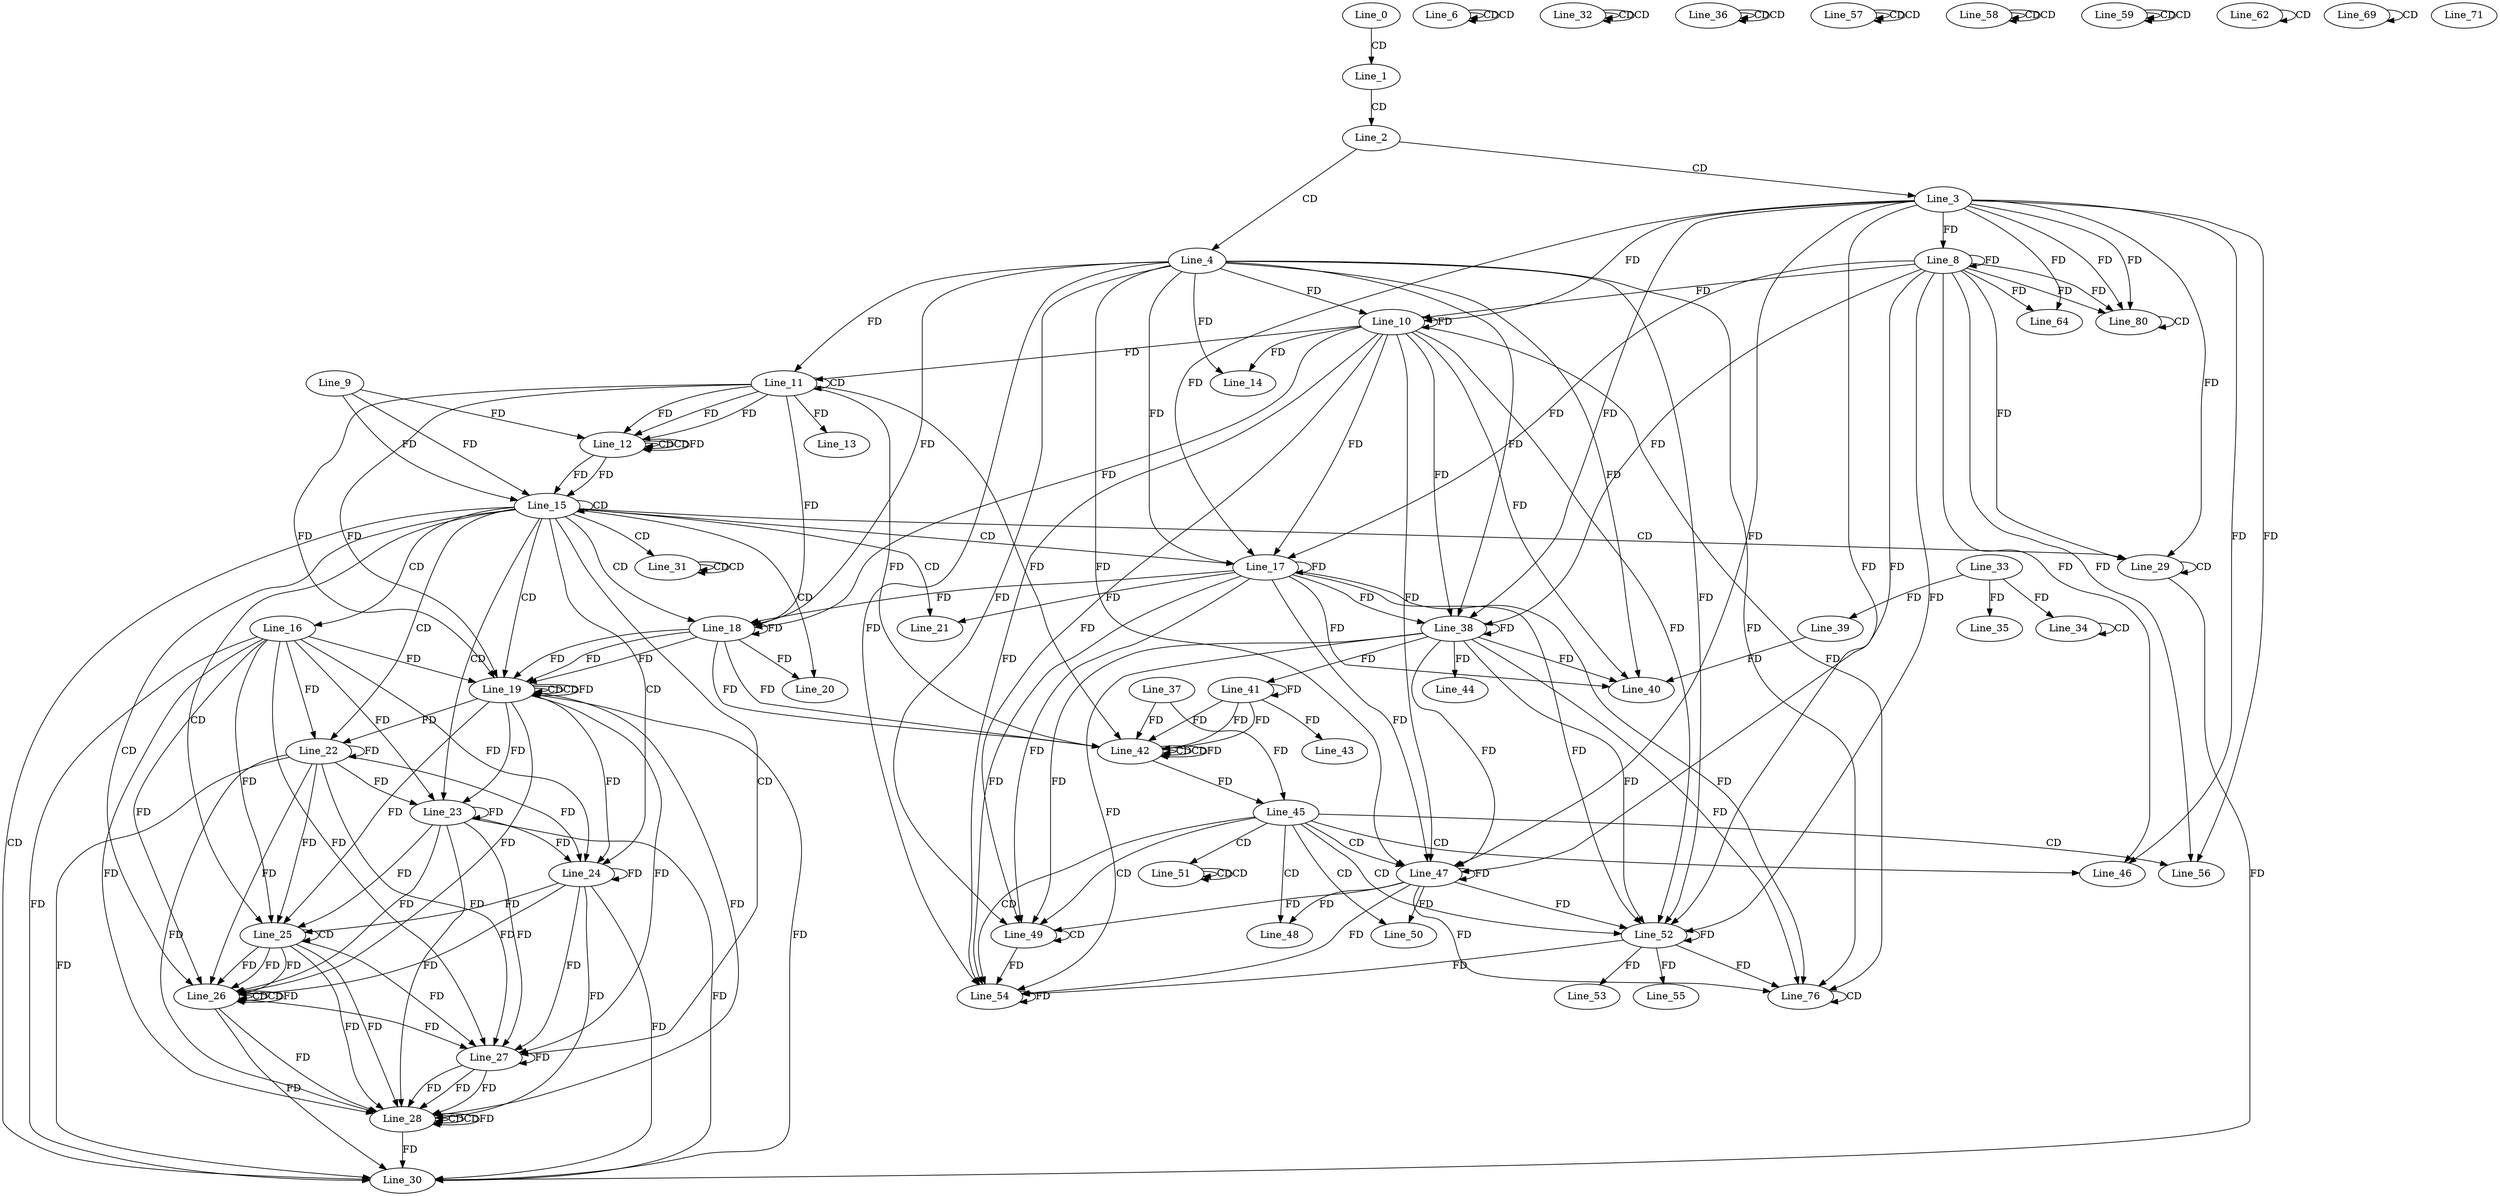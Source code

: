 digraph G {
  Line_0;
  Line_1;
  Line_2;
  Line_3;
  Line_4;
  Line_6;
  Line_6;
  Line_6;
  Line_8;
  Line_8;
  Line_10;
  Line_10;
  Line_11;
  Line_11;
  Line_12;
  Line_12;
  Line_12;
  Line_9;
  Line_12;
  Line_13;
  Line_14;
  Line_15;
  Line_15;
  Line_16;
  Line_17;
  Line_17;
  Line_18;
  Line_18;
  Line_19;
  Line_19;
  Line_19;
  Line_19;
  Line_20;
  Line_21;
  Line_22;
  Line_22;
  Line_23;
  Line_23;
  Line_24;
  Line_24;
  Line_25;
  Line_25;
  Line_26;
  Line_26;
  Line_26;
  Line_26;
  Line_27;
  Line_27;
  Line_28;
  Line_28;
  Line_28;
  Line_28;
  Line_29;
  Line_29;
  Line_30;
  Line_31;
  Line_31;
  Line_31;
  Line_32;
  Line_32;
  Line_32;
  Line_33;
  Line_34;
  Line_34;
  Line_34;
  Line_34;
  Line_35;
  Line_36;
  Line_36;
  Line_36;
  Line_38;
  Line_38;
  Line_39;
  Line_40;
  Line_39;
  Line_41;
  Line_41;
  Line_42;
  Line_42;
  Line_42;
  Line_37;
  Line_42;
  Line_43;
  Line_44;
  Line_45;
  Line_46;
  Line_47;
  Line_47;
  Line_48;
  Line_49;
  Line_49;
  Line_50;
  Line_51;
  Line_51;
  Line_51;
  Line_52;
  Line_52;
  Line_53;
  Line_54;
  Line_54;
  Line_55;
  Line_56;
  Line_57;
  Line_57;
  Line_57;
  Line_58;
  Line_58;
  Line_58;
  Line_59;
  Line_59;
  Line_59;
  Line_62;
  Line_62;
  Line_64;
  Line_69;
  Line_69;
  Line_71;
  Line_76;
  Line_76;
  Line_80;
  Line_80;
  Line_0 -> Line_1 [ label="CD" ];
  Line_1 -> Line_2 [ label="CD" ];
  Line_2 -> Line_3 [ label="CD" ];
  Line_2 -> Line_4 [ label="CD" ];
  Line_6 -> Line_6 [ label="CD" ];
  Line_6 -> Line_6 [ label="CD" ];
  Line_3 -> Line_8 [ label="FD" ];
  Line_8 -> Line_8 [ label="FD" ];
  Line_4 -> Line_10 [ label="FD" ];
  Line_10 -> Line_10 [ label="FD" ];
  Line_3 -> Line_10 [ label="FD" ];
  Line_8 -> Line_10 [ label="FD" ];
  Line_11 -> Line_11 [ label="CD" ];
  Line_4 -> Line_11 [ label="FD" ];
  Line_10 -> Line_11 [ label="FD" ];
  Line_11 -> Line_12 [ label="FD" ];
  Line_12 -> Line_12 [ label="CD" ];
  Line_11 -> Line_12 [ label="FD" ];
  Line_12 -> Line_12 [ label="CD" ];
  Line_9 -> Line_12 [ label="FD" ];
  Line_12 -> Line_12 [ label="FD" ];
  Line_11 -> Line_12 [ label="FD" ];
  Line_11 -> Line_13 [ label="FD" ];
  Line_4 -> Line_14 [ label="FD" ];
  Line_10 -> Line_14 [ label="FD" ];
  Line_9 -> Line_15 [ label="FD" ];
  Line_12 -> Line_15 [ label="FD" ];
  Line_15 -> Line_15 [ label="CD" ];
  Line_9 -> Line_15 [ label="FD" ];
  Line_12 -> Line_15 [ label="FD" ];
  Line_15 -> Line_16 [ label="CD" ];
  Line_15 -> Line_17 [ label="CD" ];
  Line_4 -> Line_17 [ label="FD" ];
  Line_10 -> Line_17 [ label="FD" ];
  Line_17 -> Line_17 [ label="FD" ];
  Line_3 -> Line_17 [ label="FD" ];
  Line_8 -> Line_17 [ label="FD" ];
  Line_15 -> Line_18 [ label="CD" ];
  Line_11 -> Line_18 [ label="FD" ];
  Line_18 -> Line_18 [ label="FD" ];
  Line_4 -> Line_18 [ label="FD" ];
  Line_10 -> Line_18 [ label="FD" ];
  Line_17 -> Line_18 [ label="FD" ];
  Line_15 -> Line_19 [ label="CD" ];
  Line_18 -> Line_19 [ label="FD" ];
  Line_19 -> Line_19 [ label="CD" ];
  Line_11 -> Line_19 [ label="FD" ];
  Line_18 -> Line_19 [ label="FD" ];
  Line_19 -> Line_19 [ label="CD" ];
  Line_16 -> Line_19 [ label="FD" ];
  Line_19 -> Line_19 [ label="FD" ];
  Line_11 -> Line_19 [ label="FD" ];
  Line_18 -> Line_19 [ label="FD" ];
  Line_15 -> Line_20 [ label="CD" ];
  Line_18 -> Line_20 [ label="FD" ];
  Line_15 -> Line_21 [ label="CD" ];
  Line_17 -> Line_21 [ label="FD" ];
  Line_15 -> Line_22 [ label="CD" ];
  Line_16 -> Line_22 [ label="FD" ];
  Line_19 -> Line_22 [ label="FD" ];
  Line_22 -> Line_22 [ label="FD" ];
  Line_15 -> Line_23 [ label="CD" ];
  Line_16 -> Line_23 [ label="FD" ];
  Line_19 -> Line_23 [ label="FD" ];
  Line_22 -> Line_23 [ label="FD" ];
  Line_23 -> Line_23 [ label="FD" ];
  Line_15 -> Line_24 [ label="CD" ];
  Line_16 -> Line_24 [ label="FD" ];
  Line_19 -> Line_24 [ label="FD" ];
  Line_22 -> Line_24 [ label="FD" ];
  Line_23 -> Line_24 [ label="FD" ];
  Line_24 -> Line_24 [ label="FD" ];
  Line_15 -> Line_25 [ label="CD" ];
  Line_25 -> Line_25 [ label="CD" ];
  Line_16 -> Line_25 [ label="FD" ];
  Line_19 -> Line_25 [ label="FD" ];
  Line_22 -> Line_25 [ label="FD" ];
  Line_23 -> Line_25 [ label="FD" ];
  Line_24 -> Line_25 [ label="FD" ];
  Line_15 -> Line_26 [ label="CD" ];
  Line_25 -> Line_26 [ label="FD" ];
  Line_26 -> Line_26 [ label="CD" ];
  Line_25 -> Line_26 [ label="FD" ];
  Line_26 -> Line_26 [ label="CD" ];
  Line_16 -> Line_26 [ label="FD" ];
  Line_19 -> Line_26 [ label="FD" ];
  Line_22 -> Line_26 [ label="FD" ];
  Line_23 -> Line_26 [ label="FD" ];
  Line_24 -> Line_26 [ label="FD" ];
  Line_26 -> Line_26 [ label="FD" ];
  Line_25 -> Line_26 [ label="FD" ];
  Line_15 -> Line_27 [ label="CD" ];
  Line_25 -> Line_27 [ label="FD" ];
  Line_27 -> Line_27 [ label="FD" ];
  Line_16 -> Line_27 [ label="FD" ];
  Line_19 -> Line_27 [ label="FD" ];
  Line_22 -> Line_27 [ label="FD" ];
  Line_23 -> Line_27 [ label="FD" ];
  Line_24 -> Line_27 [ label="FD" ];
  Line_26 -> Line_27 [ label="FD" ];
  Line_27 -> Line_28 [ label="FD" ];
  Line_28 -> Line_28 [ label="CD" ];
  Line_25 -> Line_28 [ label="FD" ];
  Line_27 -> Line_28 [ label="FD" ];
  Line_28 -> Line_28 [ label="CD" ];
  Line_16 -> Line_28 [ label="FD" ];
  Line_19 -> Line_28 [ label="FD" ];
  Line_22 -> Line_28 [ label="FD" ];
  Line_23 -> Line_28 [ label="FD" ];
  Line_24 -> Line_28 [ label="FD" ];
  Line_26 -> Line_28 [ label="FD" ];
  Line_28 -> Line_28 [ label="FD" ];
  Line_25 -> Line_28 [ label="FD" ];
  Line_27 -> Line_28 [ label="FD" ];
  Line_15 -> Line_29 [ label="CD" ];
  Line_29 -> Line_29 [ label="CD" ];
  Line_3 -> Line_29 [ label="FD" ];
  Line_8 -> Line_29 [ label="FD" ];
  Line_15 -> Line_30 [ label="CD" ];
  Line_29 -> Line_30 [ label="FD" ];
  Line_16 -> Line_30 [ label="FD" ];
  Line_19 -> Line_30 [ label="FD" ];
  Line_22 -> Line_30 [ label="FD" ];
  Line_23 -> Line_30 [ label="FD" ];
  Line_24 -> Line_30 [ label="FD" ];
  Line_26 -> Line_30 [ label="FD" ];
  Line_28 -> Line_30 [ label="FD" ];
  Line_15 -> Line_31 [ label="CD" ];
  Line_31 -> Line_31 [ label="CD" ];
  Line_31 -> Line_31 [ label="CD" ];
  Line_32 -> Line_32 [ label="CD" ];
  Line_32 -> Line_32 [ label="CD" ];
  Line_33 -> Line_34 [ label="FD" ];
  Line_34 -> Line_34 [ label="CD" ];
  Line_33 -> Line_35 [ label="FD" ];
  Line_36 -> Line_36 [ label="CD" ];
  Line_36 -> Line_36 [ label="CD" ];
  Line_4 -> Line_38 [ label="FD" ];
  Line_10 -> Line_38 [ label="FD" ];
  Line_17 -> Line_38 [ label="FD" ];
  Line_38 -> Line_38 [ label="FD" ];
  Line_3 -> Line_38 [ label="FD" ];
  Line_8 -> Line_38 [ label="FD" ];
  Line_33 -> Line_39 [ label="FD" ];
  Line_4 -> Line_40 [ label="FD" ];
  Line_10 -> Line_40 [ label="FD" ];
  Line_17 -> Line_40 [ label="FD" ];
  Line_38 -> Line_40 [ label="FD" ];
  Line_39 -> Line_40 [ label="FD" ];
  Line_41 -> Line_41 [ label="FD" ];
  Line_38 -> Line_41 [ label="FD" ];
  Line_41 -> Line_42 [ label="FD" ];
  Line_42 -> Line_42 [ label="CD" ];
  Line_11 -> Line_42 [ label="FD" ];
  Line_18 -> Line_42 [ label="FD" ];
  Line_41 -> Line_42 [ label="FD" ];
  Line_42 -> Line_42 [ label="CD" ];
  Line_37 -> Line_42 [ label="FD" ];
  Line_42 -> Line_42 [ label="FD" ];
  Line_11 -> Line_42 [ label="FD" ];
  Line_18 -> Line_42 [ label="FD" ];
  Line_41 -> Line_42 [ label="FD" ];
  Line_41 -> Line_43 [ label="FD" ];
  Line_38 -> Line_44 [ label="FD" ];
  Line_37 -> Line_45 [ label="FD" ];
  Line_42 -> Line_45 [ label="FD" ];
  Line_45 -> Line_46 [ label="CD" ];
  Line_3 -> Line_46 [ label="FD" ];
  Line_8 -> Line_46 [ label="FD" ];
  Line_45 -> Line_47 [ label="CD" ];
  Line_4 -> Line_47 [ label="FD" ];
  Line_10 -> Line_47 [ label="FD" ];
  Line_17 -> Line_47 [ label="FD" ];
  Line_38 -> Line_47 [ label="FD" ];
  Line_47 -> Line_47 [ label="FD" ];
  Line_3 -> Line_47 [ label="FD" ];
  Line_8 -> Line_47 [ label="FD" ];
  Line_45 -> Line_48 [ label="CD" ];
  Line_47 -> Line_48 [ label="FD" ];
  Line_45 -> Line_49 [ label="CD" ];
  Line_49 -> Line_49 [ label="CD" ];
  Line_4 -> Line_49 [ label="FD" ];
  Line_10 -> Line_49 [ label="FD" ];
  Line_17 -> Line_49 [ label="FD" ];
  Line_38 -> Line_49 [ label="FD" ];
  Line_47 -> Line_49 [ label="FD" ];
  Line_45 -> Line_50 [ label="CD" ];
  Line_47 -> Line_50 [ label="FD" ];
  Line_45 -> Line_51 [ label="CD" ];
  Line_51 -> Line_51 [ label="CD" ];
  Line_51 -> Line_51 [ label="CD" ];
  Line_45 -> Line_52 [ label="CD" ];
  Line_4 -> Line_52 [ label="FD" ];
  Line_10 -> Line_52 [ label="FD" ];
  Line_17 -> Line_52 [ label="FD" ];
  Line_38 -> Line_52 [ label="FD" ];
  Line_47 -> Line_52 [ label="FD" ];
  Line_52 -> Line_52 [ label="FD" ];
  Line_3 -> Line_52 [ label="FD" ];
  Line_8 -> Line_52 [ label="FD" ];
  Line_52 -> Line_53 [ label="FD" ];
  Line_45 -> Line_54 [ label="CD" ];
  Line_49 -> Line_54 [ label="FD" ];
  Line_54 -> Line_54 [ label="FD" ];
  Line_4 -> Line_54 [ label="FD" ];
  Line_10 -> Line_54 [ label="FD" ];
  Line_17 -> Line_54 [ label="FD" ];
  Line_38 -> Line_54 [ label="FD" ];
  Line_47 -> Line_54 [ label="FD" ];
  Line_52 -> Line_54 [ label="FD" ];
  Line_52 -> Line_55 [ label="FD" ];
  Line_45 -> Line_56 [ label="CD" ];
  Line_3 -> Line_56 [ label="FD" ];
  Line_8 -> Line_56 [ label="FD" ];
  Line_57 -> Line_57 [ label="CD" ];
  Line_57 -> Line_57 [ label="CD" ];
  Line_58 -> Line_58 [ label="CD" ];
  Line_58 -> Line_58 [ label="CD" ];
  Line_59 -> Line_59 [ label="CD" ];
  Line_59 -> Line_59 [ label="CD" ];
  Line_62 -> Line_62 [ label="CD" ];
  Line_3 -> Line_64 [ label="FD" ];
  Line_8 -> Line_64 [ label="FD" ];
  Line_69 -> Line_69 [ label="CD" ];
  Line_4 -> Line_76 [ label="FD" ];
  Line_10 -> Line_76 [ label="FD" ];
  Line_17 -> Line_76 [ label="FD" ];
  Line_38 -> Line_76 [ label="FD" ];
  Line_47 -> Line_76 [ label="FD" ];
  Line_52 -> Line_76 [ label="FD" ];
  Line_76 -> Line_76 [ label="CD" ];
  Line_3 -> Line_80 [ label="FD" ];
  Line_8 -> Line_80 [ label="FD" ];
  Line_80 -> Line_80 [ label="CD" ];
  Line_3 -> Line_80 [ label="FD" ];
  Line_8 -> Line_80 [ label="FD" ];
}
